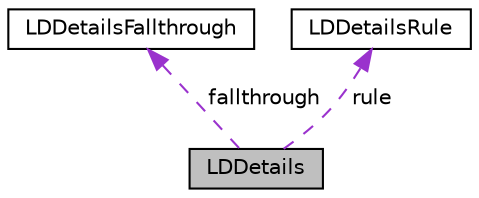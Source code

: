 digraph "LDDetails"
{
 // LATEX_PDF_SIZE
  edge [fontname="Helvetica",fontsize="10",labelfontname="Helvetica",labelfontsize="10"];
  node [fontname="Helvetica",fontsize="10",shape=record];
  Node1 [label="LDDetails",height=0.2,width=0.4,color="black", fillcolor="grey75", style="filled", fontcolor="black",tooltip=" "];
  Node2 -> Node1 [dir="back",color="darkorchid3",fontsize="10",style="dashed",label=" fallthrough" ,fontname="Helvetica"];
  Node2 [label="LDDetailsFallthrough",height=0.2,width=0.4,color="black", fillcolor="white", style="filled",URL="$structLDDetailsFallthrough.html",tooltip="Extra information when reason == LD_FALLTHROUGH."];
  Node3 -> Node1 [dir="back",color="darkorchid3",fontsize="10",style="dashed",label=" rule" ,fontname="Helvetica"];
  Node3 [label="LDDetailsRule",height=0.2,width=0.4,color="black", fillcolor="white", style="filled",URL="$structLDDetailsRule.html",tooltip="Indicates which rule matched a user."];
}
